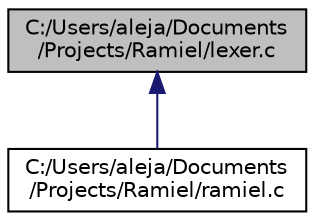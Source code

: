 digraph "C:/Users/aleja/Documents/Projects/Ramiel/lexer.c"
{
  edge [fontname="Helvetica",fontsize="10",labelfontname="Helvetica",labelfontsize="10"];
  node [fontname="Helvetica",fontsize="10",shape=record];
  Node10 [label="C:/Users/aleja/Documents\l/Projects/Ramiel/lexer.c",height=0.2,width=0.4,color="black", fillcolor="grey75", style="filled", fontcolor="black"];
  Node10 -> Node11 [dir="back",color="midnightblue",fontsize="10",style="solid"];
  Node11 [label="C:/Users/aleja/Documents\l/Projects/Ramiel/ramiel.c",height=0.2,width=0.4,color="black", fillcolor="white", style="filled",URL="$ramiel_8c.html"];
}
